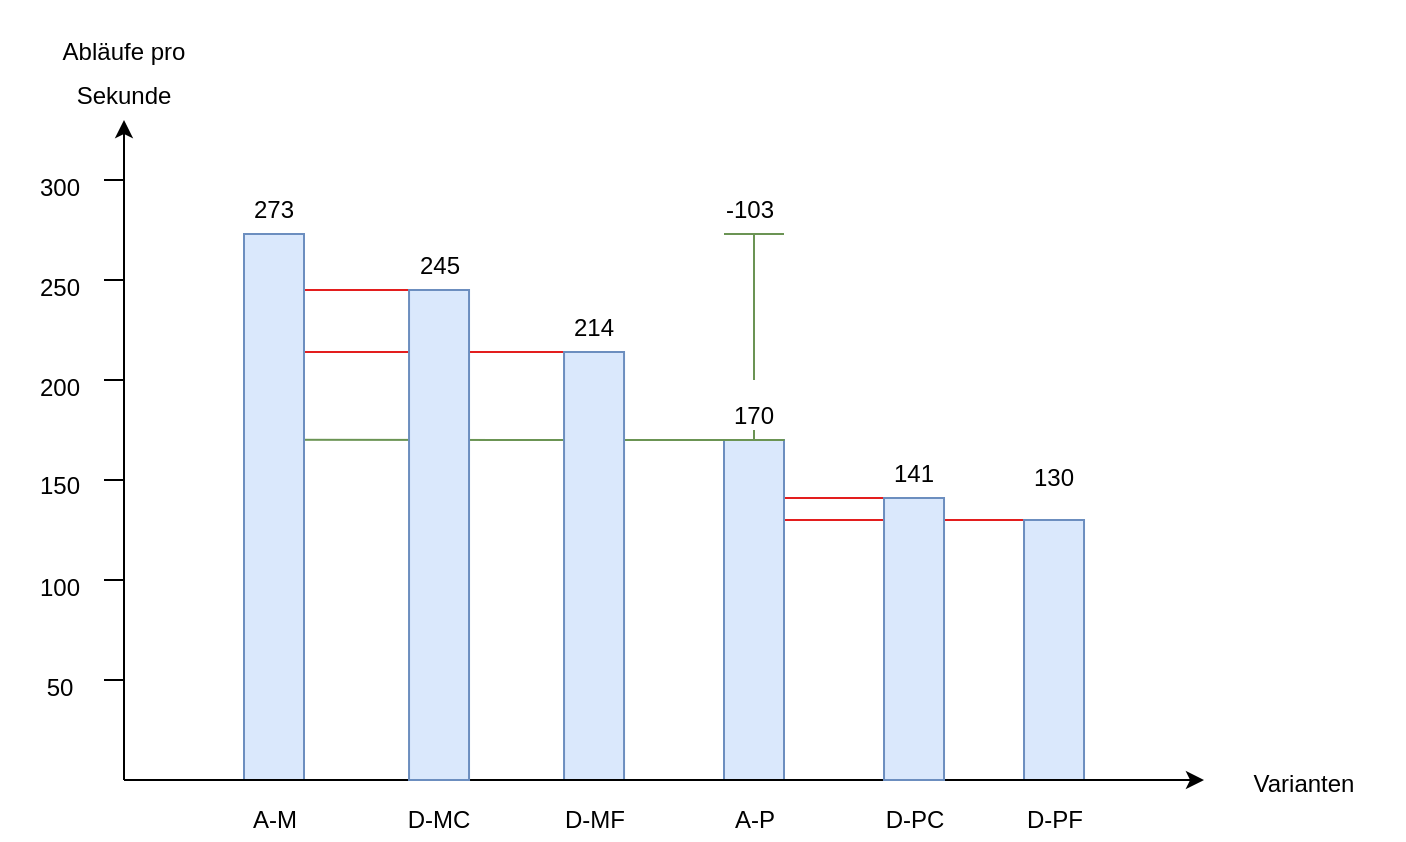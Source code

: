 <mxfile version="16.5.1" type="device"><diagram id="vCOk7OmySpCUNoPw87cb" name="Seite-1"><mxGraphModel dx="1102" dy="1025" grid="1" gridSize="10" guides="1" tooltips="1" connect="1" arrows="1" fold="1" page="1" pageScale="1" pageWidth="827" pageHeight="1169" math="0" shadow="0"><root><mxCell id="0"/><mxCell id="1" parent="0"/><mxCell id="W3WjwvVRYKKNo5K09ftn-28" value="50" style="text;html=1;strokeColor=none;fillColor=none;align=center;verticalAlign=middle;whiteSpace=wrap;rounded=0;" parent="1" vertex="1"><mxGeometry x="58" y="384" width="60" height="20" as="geometry"/></mxCell><mxCell id="W3WjwvVRYKKNo5K09ftn-29" value="100" style="text;html=1;strokeColor=none;fillColor=none;align=center;verticalAlign=middle;whiteSpace=wrap;rounded=0;" parent="1" vertex="1"><mxGeometry x="58" y="334" width="60" height="20" as="geometry"/></mxCell><mxCell id="W3WjwvVRYKKNo5K09ftn-30" value="150" style="text;html=1;strokeColor=none;fillColor=none;align=center;verticalAlign=middle;whiteSpace=wrap;rounded=0;" parent="1" vertex="1"><mxGeometry x="58" y="283" width="60" height="20" as="geometry"/></mxCell><mxCell id="W3WjwvVRYKKNo5K09ftn-31" value="200" style="text;html=1;strokeColor=none;fillColor=none;align=center;verticalAlign=middle;whiteSpace=wrap;rounded=0;" parent="1" vertex="1"><mxGeometry x="58" y="234" width="60" height="20" as="geometry"/></mxCell><mxCell id="W3WjwvVRYKKNo5K09ftn-32" value="250" style="text;html=1;strokeColor=none;fillColor=none;align=center;verticalAlign=middle;whiteSpace=wrap;rounded=0;" parent="1" vertex="1"><mxGeometry x="58" y="184" width="60" height="20" as="geometry"/></mxCell><mxCell id="W3WjwvVRYKKNo5K09ftn-34" value="300" style="text;html=1;strokeColor=none;fillColor=none;align=center;verticalAlign=middle;whiteSpace=wrap;rounded=0;" parent="1" vertex="1"><mxGeometry x="58" y="134" width="60" height="20" as="geometry"/></mxCell><mxCell id="W3WjwvVRYKKNo5K09ftn-44" value="" style="endArrow=none;html=1;rounded=0;strokeColor=#6B9454;entryX=0;entryY=0;entryDx=0;entryDy=0;exitX=0.333;exitY=0.377;exitDx=0;exitDy=0;exitPerimeter=0;fillColor=#d5e8d4;" parent="1" source="W3WjwvVRYKKNo5K09ftn-3" target="W3WjwvVRYKKNo5K09ftn-6" edge="1"><mxGeometry width="50" height="50" relative="1" as="geometry"><mxPoint x="120" y="270" as="sourcePoint"/><mxPoint x="470" y="200" as="targetPoint"/></mxGeometry></mxCell><mxCell id="W3WjwvVRYKKNo5K09ftn-52" value="" style="endArrow=none;html=1;rounded=0;entryX=0;entryY=0;entryDx=0;entryDy=0;fillColor=#f8cecc;strokeColor=#E31E1E;" parent="1" target="W3WjwvVRYKKNo5K09ftn-53" edge="1"><mxGeometry width="50" height="50" relative="1" as="geometry"><mxPoint x="430" y="299" as="sourcePoint"/><mxPoint x="530.01" y="303.25" as="targetPoint"/></mxGeometry></mxCell><mxCell id="W3WjwvVRYKKNo5K09ftn-46" value="" style="endArrow=none;html=1;rounded=0;entryX=0;entryY=0;entryDx=0;entryDy=0;fillColor=#f8cecc;strokeColor=#E31E1E;" parent="1" target="W3WjwvVRYKKNo5K09ftn-47" edge="1"><mxGeometry width="50" height="50" relative="1" as="geometry"><mxPoint x="190" y="195" as="sourcePoint"/><mxPoint x="232.52" y="130" as="targetPoint"/></mxGeometry></mxCell><mxCell id="W3WjwvVRYKKNo5K09ftn-41" value="" style="endArrow=none;html=1;rounded=0;entryX=0;entryY=0;entryDx=0;entryDy=0;exitX=0.667;exitY=0.216;exitDx=0;exitDy=0;exitPerimeter=0;fillColor=#f8cecc;strokeColor=#E31E1E;" parent="1" source="W3WjwvVRYKKNo5K09ftn-3" target="W3WjwvVRYKKNo5K09ftn-4" edge="1"><mxGeometry width="50" height="50" relative="1" as="geometry"><mxPoint x="280.0" y="225.968" as="sourcePoint"/><mxPoint x="460.02" y="205" as="targetPoint"/></mxGeometry></mxCell><mxCell id="W3WjwvVRYKKNo5K09ftn-43" value="" style="endArrow=none;html=1;rounded=0;entryX=0;entryY=0;entryDx=0;entryDy=0;fillColor=#f8cecc;strokeColor=#E31E1E;" parent="1" target="W3WjwvVRYKKNo5K09ftn-7" edge="1"><mxGeometry width="50" height="50" relative="1" as="geometry"><mxPoint x="440" y="310" as="sourcePoint"/><mxPoint x="675.01" y="309" as="targetPoint"/></mxGeometry></mxCell><mxCell id="W3WjwvVRYKKNo5K09ftn-1" value="" style="endArrow=classic;html=1;rounded=0;strokeColor=#000000;" parent="1" edge="1"><mxGeometry width="50" height="50" relative="1" as="geometry"><mxPoint x="120" y="440" as="sourcePoint"/><mxPoint x="120" y="110" as="targetPoint"/></mxGeometry></mxCell><mxCell id="W3WjwvVRYKKNo5K09ftn-3" value="" style="rounded=0;whiteSpace=wrap;html=1;rotation=0;fillColor=#dae8fc;strokeColor=#6c8ebf;" parent="1" vertex="1"><mxGeometry x="180" y="167" width="30" height="273" as="geometry"/></mxCell><mxCell id="W3WjwvVRYKKNo5K09ftn-4" value="" style="rounded=0;whiteSpace=wrap;html=1;rotation=0;fillColor=#dae8fc;strokeColor=#6c8ebf;" parent="1" vertex="1"><mxGeometry x="340.02" y="226" width="30" height="214" as="geometry"/></mxCell><mxCell id="W3WjwvVRYKKNo5K09ftn-6" value="" style="rounded=0;whiteSpace=wrap;html=1;rotation=0;fillColor=#dae8fc;strokeColor=#6c8ebf;" parent="1" vertex="1"><mxGeometry x="420" y="270" width="30" height="170" as="geometry"/></mxCell><mxCell id="W3WjwvVRYKKNo5K09ftn-7" value="" style="rounded=0;whiteSpace=wrap;html=1;rotation=0;fillColor=#dae8fc;strokeColor=#6c8ebf;" parent="1" vertex="1"><mxGeometry x="570.01" y="310" width="30" height="130" as="geometry"/></mxCell><mxCell id="W3WjwvVRYKKNo5K09ftn-8" value="273" style="text;html=1;strokeColor=none;fillColor=none;align=center;verticalAlign=middle;whiteSpace=wrap;rounded=0;" parent="1" vertex="1"><mxGeometry x="165" y="145" width="60" height="20" as="geometry"/></mxCell><mxCell id="W3WjwvVRYKKNo5K09ftn-9" value="214" style="text;html=1;strokeColor=none;fillColor=none;align=center;verticalAlign=middle;whiteSpace=wrap;rounded=0;" parent="1" vertex="1"><mxGeometry x="325.02" y="204" width="60" height="20" as="geometry"/></mxCell><mxCell id="W3WjwvVRYKKNo5K09ftn-12" value="130" style="text;html=1;strokeColor=none;fillColor=none;align=center;verticalAlign=middle;whiteSpace=wrap;rounded=0;" parent="1" vertex="1"><mxGeometry x="555.01" y="279" width="60" height="20" as="geometry"/></mxCell><mxCell id="W3WjwvVRYKKNo5K09ftn-13" value="D-PF" style="text;html=1;strokeColor=none;fillColor=none;align=center;verticalAlign=middle;whiteSpace=wrap;rounded=0;" parent="1" vertex="1"><mxGeometry x="537.51" y="450" width="95" height="20" as="geometry"/></mxCell><mxCell id="W3WjwvVRYKKNo5K09ftn-14" value="A-M" style="text;html=1;strokeColor=none;fillColor=none;align=center;verticalAlign=middle;whiteSpace=wrap;rounded=0;" parent="1" vertex="1"><mxGeometry x="147.5" y="450" width="95" height="20" as="geometry"/></mxCell><mxCell id="W3WjwvVRYKKNo5K09ftn-15" value="D-MF" style="text;html=1;strokeColor=none;fillColor=none;align=center;verticalAlign=middle;whiteSpace=wrap;rounded=0;" parent="1" vertex="1"><mxGeometry x="307.52" y="450" width="95" height="20" as="geometry"/></mxCell><mxCell id="W3WjwvVRYKKNo5K09ftn-17" value="A-P" style="text;html=1;strokeColor=none;fillColor=none;align=center;verticalAlign=middle;whiteSpace=wrap;rounded=0;" parent="1" vertex="1"><mxGeometry x="387.5" y="450" width="95" height="20" as="geometry"/></mxCell><mxCell id="W3WjwvVRYKKNo5K09ftn-20" value="Varianten" style="text;html=1;strokeColor=none;fillColor=none;align=center;verticalAlign=middle;whiteSpace=wrap;rounded=0;" parent="1" vertex="1"><mxGeometry x="660" y="427" width="100" height="30" as="geometry"/></mxCell><mxCell id="W3WjwvVRYKKNo5K09ftn-21" value="Abläufe pro" style="text;strokeColor=none;fillColor=none;align=center;verticalAlign=middle;rounded=0;" parent="1" vertex="1"><mxGeometry x="70" y="50" width="100" height="50" as="geometry"/></mxCell><mxCell id="W3WjwvVRYKKNo5K09ftn-22" value="" style="endArrow=none;html=1;rounded=0;strokeColor=#000000;" parent="1" edge="1"><mxGeometry width="50" height="50" relative="1" as="geometry"><mxPoint x="110" y="390" as="sourcePoint"/><mxPoint x="120" y="390" as="targetPoint"/></mxGeometry></mxCell><mxCell id="W3WjwvVRYKKNo5K09ftn-23" value="" style="endArrow=none;html=1;rounded=0;strokeColor=#000000;" parent="1" edge="1"><mxGeometry width="50" height="50" relative="1" as="geometry"><mxPoint x="110" y="340" as="sourcePoint"/><mxPoint x="120" y="340" as="targetPoint"/></mxGeometry></mxCell><mxCell id="W3WjwvVRYKKNo5K09ftn-24" value="" style="endArrow=none;html=1;rounded=0;strokeColor=#000000;" parent="1" edge="1"><mxGeometry width="50" height="50" relative="1" as="geometry"><mxPoint x="110" y="290" as="sourcePoint"/><mxPoint x="120" y="290" as="targetPoint"/></mxGeometry></mxCell><mxCell id="W3WjwvVRYKKNo5K09ftn-25" value="" style="endArrow=none;html=1;rounded=0;strokeColor=#000000;" parent="1" edge="1"><mxGeometry width="50" height="50" relative="1" as="geometry"><mxPoint x="110" y="240" as="sourcePoint"/><mxPoint x="120" y="240" as="targetPoint"/></mxGeometry></mxCell><mxCell id="W3WjwvVRYKKNo5K09ftn-26" value="" style="endArrow=none;html=1;rounded=0;strokeColor=#000000;" parent="1" edge="1"><mxGeometry width="50" height="50" relative="1" as="geometry"><mxPoint x="110" y="190" as="sourcePoint"/><mxPoint x="120" y="190" as="targetPoint"/></mxGeometry></mxCell><mxCell id="W3WjwvVRYKKNo5K09ftn-27" value="" style="endArrow=none;html=1;rounded=0;strokeColor=#000000;" parent="1" edge="1"><mxGeometry width="50" height="50" relative="1" as="geometry"><mxPoint x="110" y="140" as="sourcePoint"/><mxPoint x="120" y="140" as="targetPoint"/></mxGeometry></mxCell><mxCell id="W3WjwvVRYKKNo5K09ftn-2" value="" style="endArrow=classic;html=1;rounded=0;endFill=1;strokeColor=#000000;" parent="1" edge="1"><mxGeometry width="50" height="50" relative="1" as="geometry"><mxPoint x="120" y="440" as="sourcePoint"/><mxPoint x="660" y="440" as="targetPoint"/></mxGeometry></mxCell><mxCell id="W3WjwvVRYKKNo5K09ftn-39" value="Sekunde" style="text;strokeColor=none;fillColor=none;align=center;verticalAlign=middle;rounded=0;" parent="1" vertex="1"><mxGeometry x="70" y="72" width="100" height="50" as="geometry"/></mxCell><mxCell id="W3WjwvVRYKKNo5K09ftn-47" value="" style="rounded=0;whiteSpace=wrap;html=1;rotation=0;fillColor=#dae8fc;strokeColor=#6c8ebf;" parent="1" vertex="1"><mxGeometry x="262.52" y="195" width="30" height="245" as="geometry"/></mxCell><mxCell id="W3WjwvVRYKKNo5K09ftn-48" value="245" style="text;html=1;strokeColor=none;fillColor=none;align=center;verticalAlign=middle;whiteSpace=wrap;rounded=0;" parent="1" vertex="1"><mxGeometry x="247.52" y="173" width="60" height="20" as="geometry"/></mxCell><mxCell id="W3WjwvVRYKKNo5K09ftn-49" value="D-MC" style="text;html=1;strokeColor=none;fillColor=none;align=center;verticalAlign=middle;whiteSpace=wrap;rounded=0;" parent="1" vertex="1"><mxGeometry x="230.02" y="450" width="95" height="20" as="geometry"/></mxCell><mxCell id="W3WjwvVRYKKNo5K09ftn-53" value="" style="rounded=0;whiteSpace=wrap;html=1;rotation=0;fillColor=#dae8fc;strokeColor=#6c8ebf;" parent="1" vertex="1"><mxGeometry x="500.01" y="299" width="30" height="141" as="geometry"/></mxCell><mxCell id="W3WjwvVRYKKNo5K09ftn-54" value="D-PC" style="text;html=1;strokeColor=none;fillColor=none;align=center;verticalAlign=middle;whiteSpace=wrap;rounded=0;" parent="1" vertex="1"><mxGeometry x="467.51" y="450" width="95" height="20" as="geometry"/></mxCell><mxCell id="W3WjwvVRYKKNo5K09ftn-55" value="141" style="text;html=1;strokeColor=none;fillColor=none;align=center;verticalAlign=middle;whiteSpace=wrap;rounded=0;" parent="1" vertex="1"><mxGeometry x="485.01" y="277" width="60" height="20" as="geometry"/></mxCell><mxCell id="W3WjwvVRYKKNo5K09ftn-57" value="-103" style="text;html=1;strokeColor=none;fillColor=none;align=center;verticalAlign=middle;whiteSpace=wrap;rounded=0;" parent="1" vertex="1"><mxGeometry x="403" y="145" width="60" height="20" as="geometry"/></mxCell><mxCell id="W3WjwvVRYKKNo5K09ftn-58" value="" style="endArrow=none;html=1;rounded=0;strokeColor=#6B9454;" parent="1" edge="1"><mxGeometry width="50" height="50" relative="1" as="geometry"><mxPoint x="435" y="240" as="sourcePoint"/><mxPoint x="435" y="167" as="targetPoint"/></mxGeometry></mxCell><mxCell id="W3WjwvVRYKKNo5K09ftn-59" value="" style="endArrow=none;html=1;rounded=0;strokeColor=#6B9454;" parent="1" edge="1"><mxGeometry width="50" height="50" relative="1" as="geometry"><mxPoint x="450" y="167" as="sourcePoint"/><mxPoint x="420" y="167" as="targetPoint"/></mxGeometry></mxCell><mxCell id="W3WjwvVRYKKNo5K09ftn-60" value="" style="endArrow=none;html=1;rounded=0;strokeColor=#6B9454;exitX=1.01;exitY=0;exitDx=0;exitDy=0;exitPerimeter=0;" parent="1" source="W3WjwvVRYKKNo5K09ftn-6" edge="1"><mxGeometry width="50" height="50" relative="1" as="geometry"><mxPoint x="450" y="270" as="sourcePoint"/><mxPoint x="419" y="270" as="targetPoint"/></mxGeometry></mxCell><mxCell id="W3WjwvVRYKKNo5K09ftn-11" value="170" style="text;html=1;strokeColor=none;fillColor=none;align=center;verticalAlign=middle;whiteSpace=wrap;rounded=0;" parent="1" vertex="1"><mxGeometry x="405" y="248" width="60" height="20" as="geometry"/></mxCell><mxCell id="W3WjwvVRYKKNo5K09ftn-62" value="" style="endArrow=none;html=1;rounded=0;strokeColor=#6B9454;exitX=0.5;exitY=0;exitDx=0;exitDy=0;" parent="1" source="W3WjwvVRYKKNo5K09ftn-6" edge="1"><mxGeometry width="50" height="50" relative="1" as="geometry"><mxPoint x="450" y="280" as="sourcePoint"/><mxPoint x="435" y="265" as="targetPoint"/></mxGeometry></mxCell></root></mxGraphModel></diagram></mxfile>